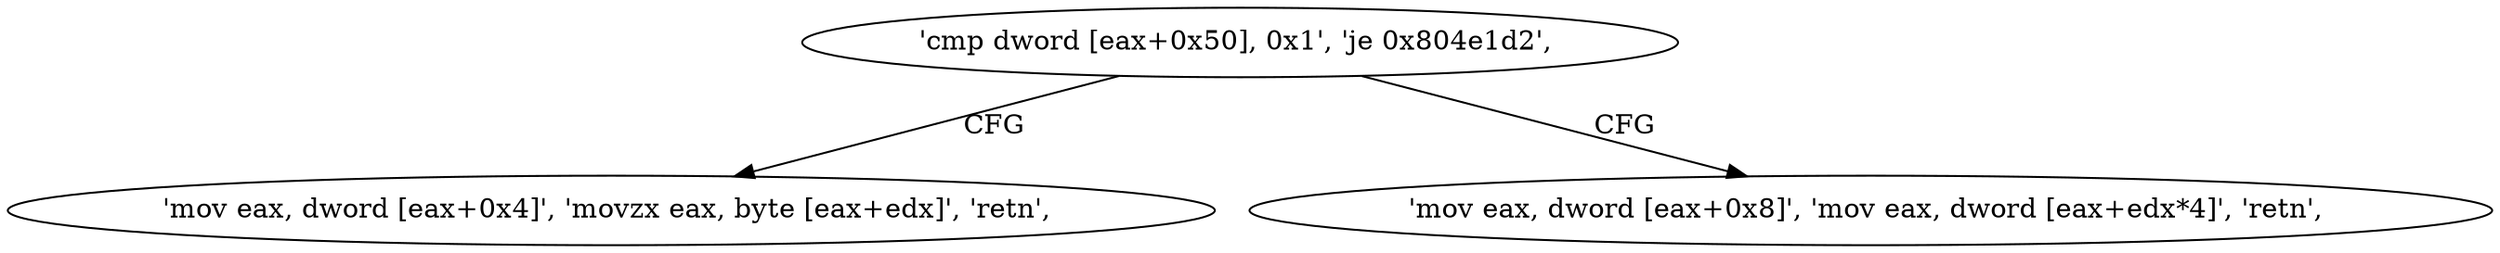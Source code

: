 digraph "func" {
"134537669" [label = "'cmp dword [eax+0x50], 0x1', 'je 0x804e1d2', " ]
"134537682" [label = "'mov eax, dword [eax+0x4]', 'movzx eax, byte [eax+edx]', 'retn', " ]
"134537675" [label = "'mov eax, dword [eax+0x8]', 'mov eax, dword [eax+edx*4]', 'retn', " ]
"134537669" -> "134537682" [ label = "CFG" ]
"134537669" -> "134537675" [ label = "CFG" ]
}
